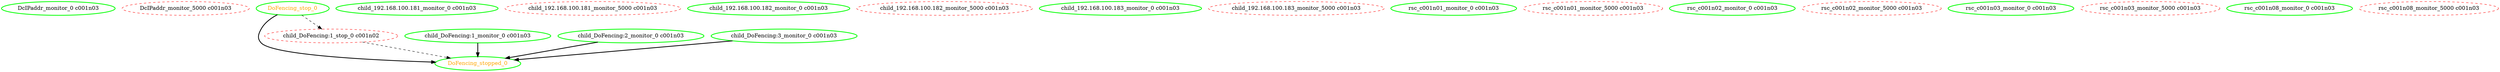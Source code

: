  digraph "g" {
"DcIPaddr_monitor_0 c001n03" [ style=bold color="green" fontcolor="black" ]
"DcIPaddr_monitor_5000 c001n03" [ style=dashed color="red" fontcolor="black" ]
"DoFencing_stop_0" -> "DoFencing_stopped_0" [ style = bold]
"DoFencing_stop_0" -> "child_DoFencing:1_stop_0 c001n02" [ style = dashed]
"DoFencing_stop_0" [ style=bold color="green" fontcolor="orange" ]
"DoFencing_stopped_0" [ style=bold color="green" fontcolor="orange" ]
"child_192.168.100.181_monitor_0 c001n03" [ style=bold color="green" fontcolor="black" ]
"child_192.168.100.181_monitor_5000 c001n03" [ style=dashed color="red" fontcolor="black" ]
"child_192.168.100.182_monitor_0 c001n03" [ style=bold color="green" fontcolor="black" ]
"child_192.168.100.182_monitor_5000 c001n03" [ style=dashed color="red" fontcolor="black" ]
"child_192.168.100.183_monitor_0 c001n03" [ style=bold color="green" fontcolor="black" ]
"child_192.168.100.183_monitor_5000 c001n03" [ style=dashed color="red" fontcolor="black" ]
"child_DoFencing:1_monitor_0 c001n03" -> "DoFencing_stopped_0" [ style = bold]
"child_DoFencing:1_monitor_0 c001n03" [ style=bold color="green" fontcolor="black" ]
"child_DoFencing:1_stop_0 c001n02" -> "DoFencing_stopped_0" [ style = dashed]
"child_DoFencing:1_stop_0 c001n02" [ style=dashed color="red" fontcolor="black" ]
"child_DoFencing:2_monitor_0 c001n03" -> "DoFencing_stopped_0" [ style = bold]
"child_DoFencing:2_monitor_0 c001n03" [ style=bold color="green" fontcolor="black" ]
"child_DoFencing:3_monitor_0 c001n03" -> "DoFencing_stopped_0" [ style = bold]
"child_DoFencing:3_monitor_0 c001n03" [ style=bold color="green" fontcolor="black" ]
"rsc_c001n01_monitor_0 c001n03" [ style=bold color="green" fontcolor="black" ]
"rsc_c001n01_monitor_5000 c001n03" [ style=dashed color="red" fontcolor="black" ]
"rsc_c001n02_monitor_0 c001n03" [ style=bold color="green" fontcolor="black" ]
"rsc_c001n02_monitor_5000 c001n03" [ style=dashed color="red" fontcolor="black" ]
"rsc_c001n03_monitor_0 c001n03" [ style=bold color="green" fontcolor="black" ]
"rsc_c001n03_monitor_5000 c001n03" [ style=dashed color="red" fontcolor="black" ]
"rsc_c001n08_monitor_0 c001n03" [ style=bold color="green" fontcolor="black" ]
"rsc_c001n08_monitor_5000 c001n03" [ style=dashed color="red" fontcolor="black" ]
}
